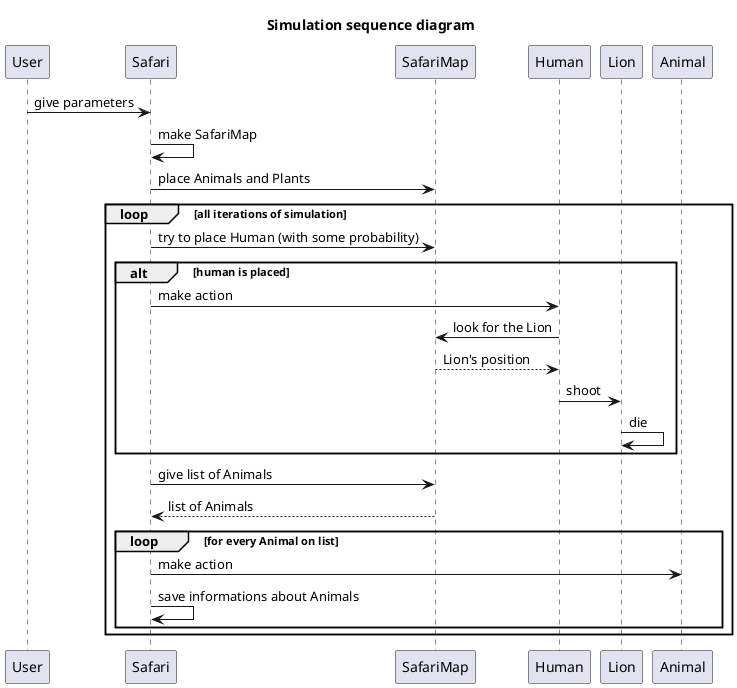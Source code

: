 @startuml
title Simulation sequence diagram
User -> Safari: give parameters
Safari -> Safari: make SafariMap
Safari -> SafariMap: place Animals and Plants
loop all iterations of simulation
   Safari -> SafariMap: try to place Human (with some probability)
   alt human is placed
        Safari -> Human: make action
        Human -> SafariMap: look for the Lion
        SafariMap --> Human: Lion's position
        Human -> Lion: shoot
        Lion -> Lion: die
   end
   Safari -> SafariMap: give list of Animals
   SafariMap --> Safari: list of Animals
   loop for every Animal on list
       Safari -> Animal: make action
       Safari -> Safari: save informations about Animals
   end
end
@enduml
